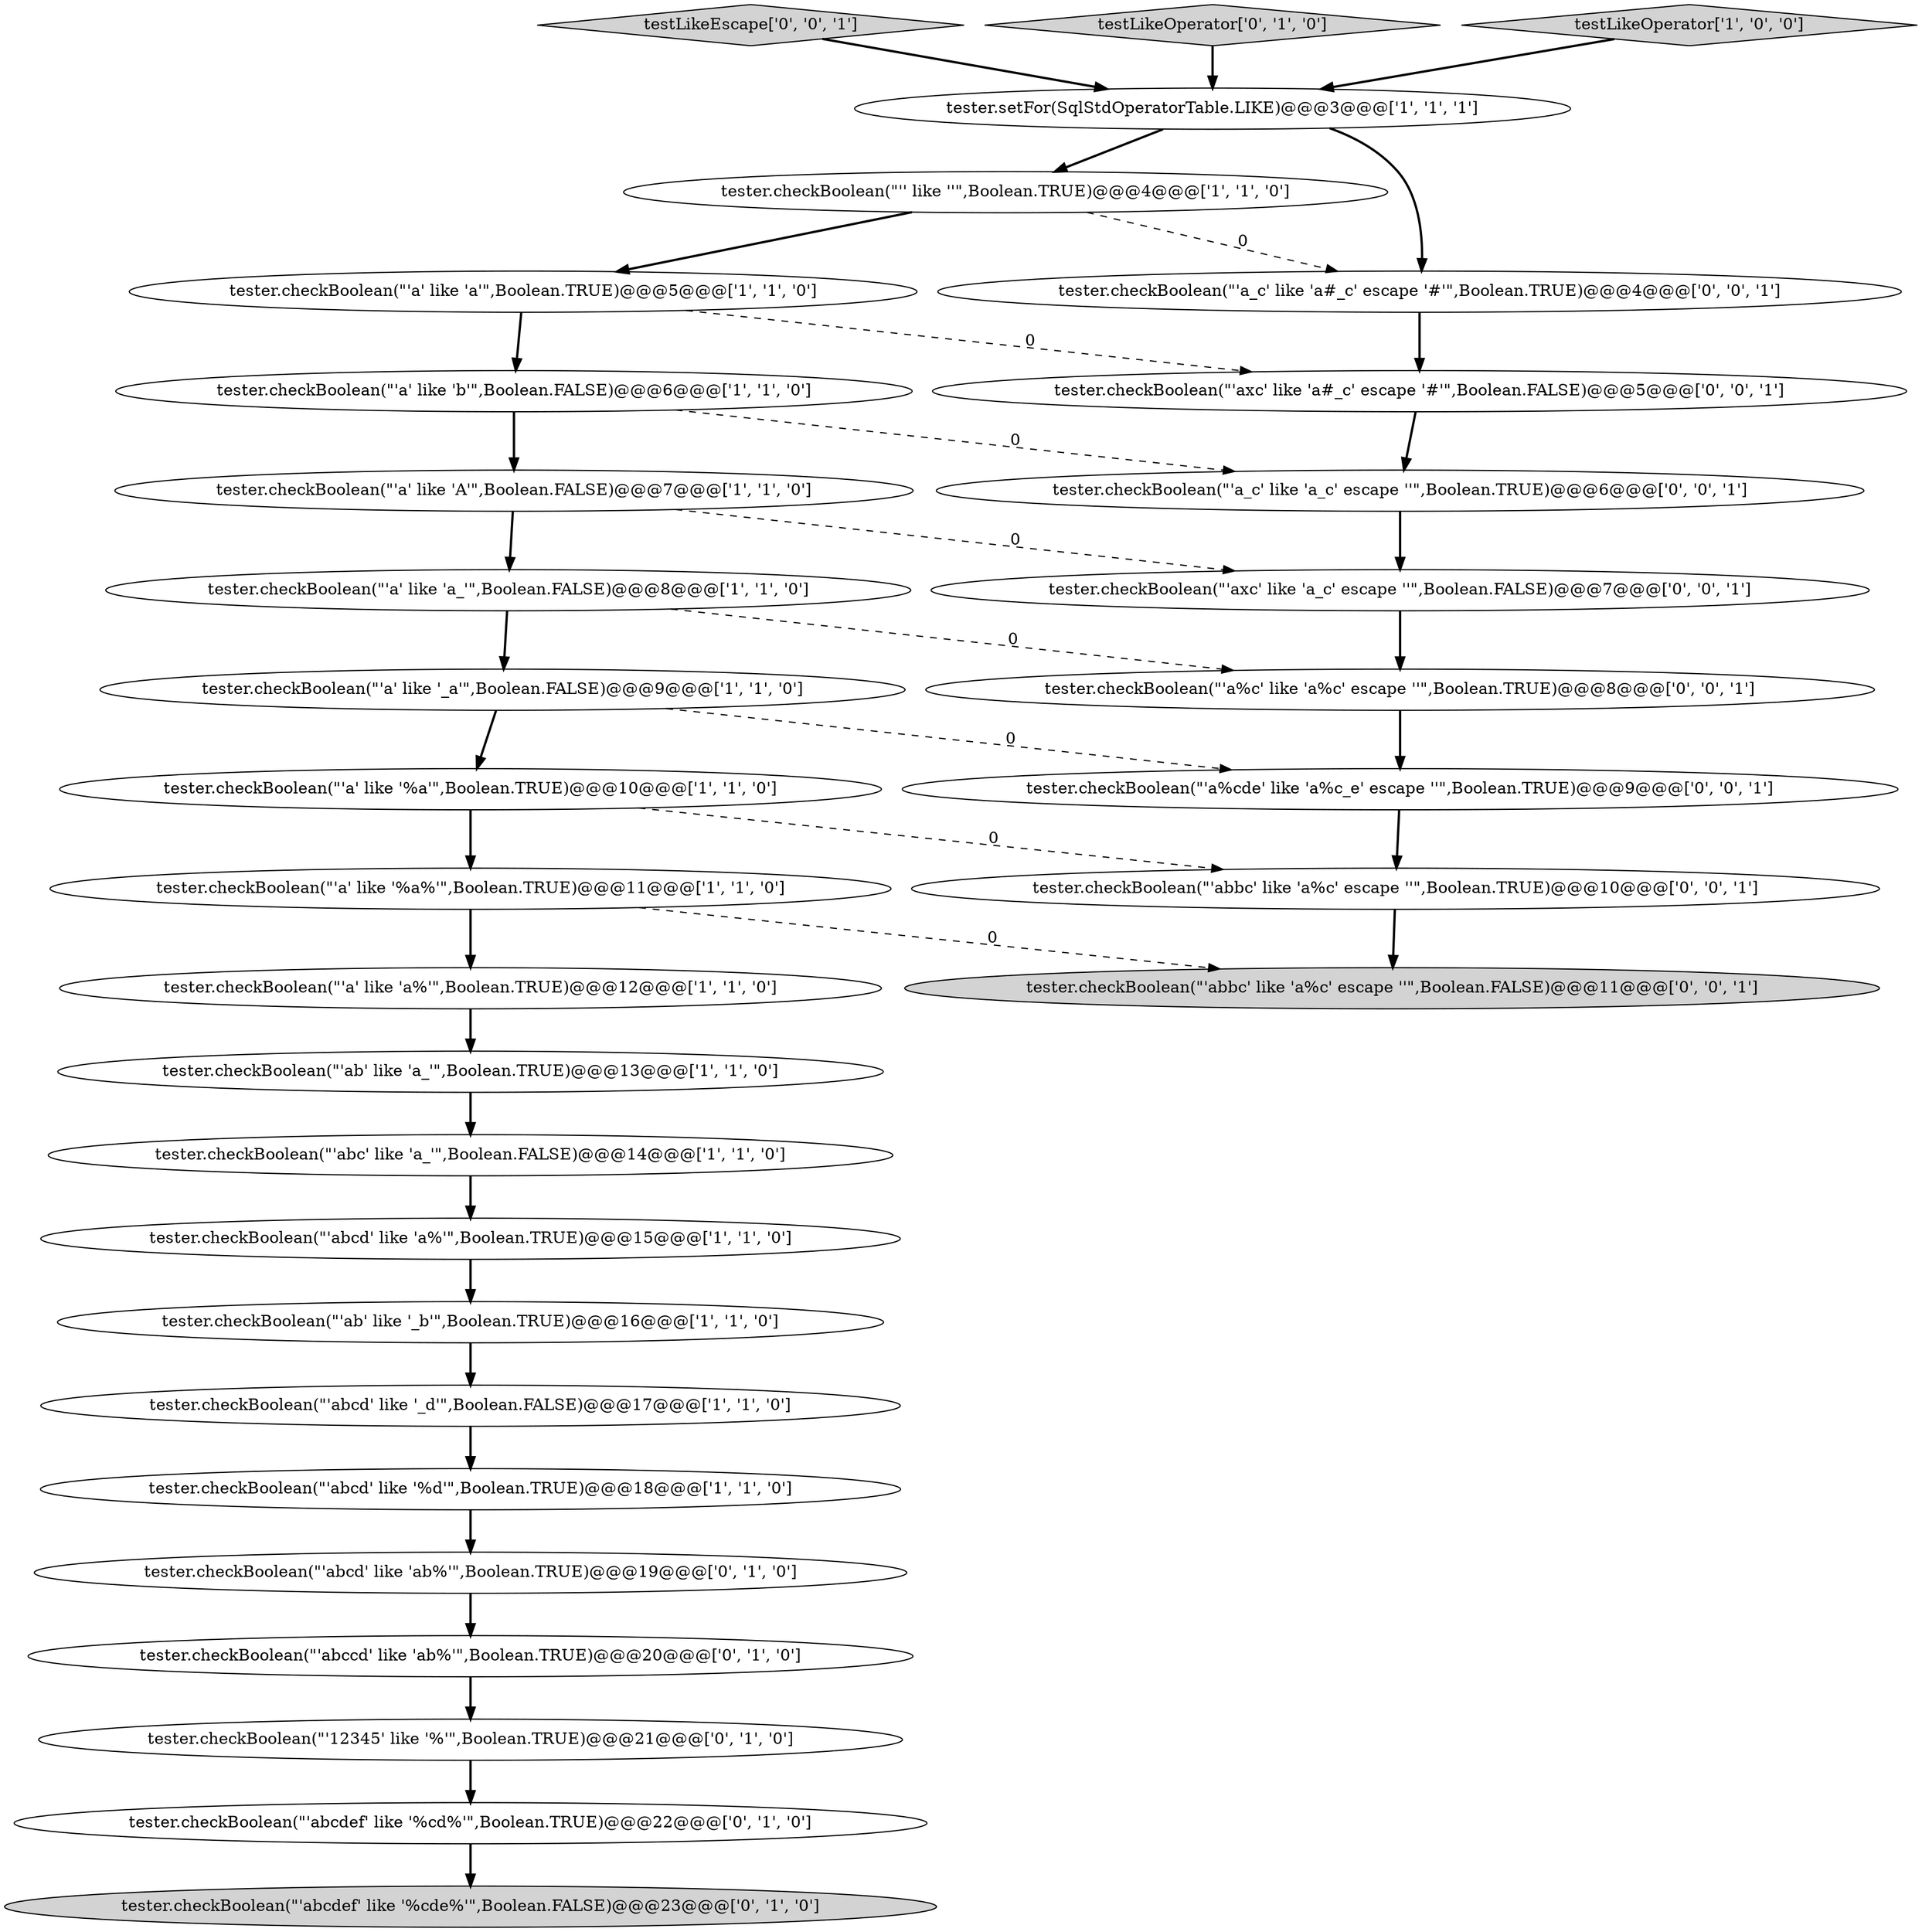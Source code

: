 digraph {
2 [style = filled, label = "tester.checkBoolean(\"'a' like 'a%'\",Boolean.TRUE)@@@12@@@['1', '1', '0']", fillcolor = white, shape = ellipse image = "AAA0AAABBB1BBB"];
21 [style = filled, label = "tester.checkBoolean(\"'abccd' like 'ab%'\",Boolean.TRUE)@@@20@@@['0', '1', '0']", fillcolor = white, shape = ellipse image = "AAA1AAABBB2BBB"];
27 [style = filled, label = "testLikeEscape['0', '0', '1']", fillcolor = lightgray, shape = diamond image = "AAA0AAABBB3BBB"];
9 [style = filled, label = "tester.checkBoolean(\"'a' like 'a_'\",Boolean.FALSE)@@@8@@@['1', '1', '0']", fillcolor = white, shape = ellipse image = "AAA0AAABBB1BBB"];
19 [style = filled, label = "tester.checkBoolean(\"'12345' like '%'\",Boolean.TRUE)@@@21@@@['0', '1', '0']", fillcolor = white, shape = ellipse image = "AAA1AAABBB2BBB"];
22 [style = filled, label = "testLikeOperator['0', '1', '0']", fillcolor = lightgray, shape = diamond image = "AAA0AAABBB2BBB"];
4 [style = filled, label = "tester.checkBoolean(\"'a' like '%a'\",Boolean.TRUE)@@@10@@@['1', '1', '0']", fillcolor = white, shape = ellipse image = "AAA0AAABBB1BBB"];
6 [style = filled, label = "tester.checkBoolean(\"'abc' like 'a_'\",Boolean.FALSE)@@@14@@@['1', '1', '0']", fillcolor = white, shape = ellipse image = "AAA0AAABBB1BBB"];
3 [style = filled, label = "tester.checkBoolean(\"'ab' like 'a_'\",Boolean.TRUE)@@@13@@@['1', '1', '0']", fillcolor = white, shape = ellipse image = "AAA0AAABBB1BBB"];
17 [style = filled, label = "tester.checkBoolean(\"'abcd' like 'ab%'\",Boolean.TRUE)@@@19@@@['0', '1', '0']", fillcolor = white, shape = ellipse image = "AAA1AAABBB2BBB"];
25 [style = filled, label = "tester.checkBoolean(\"'axc' like 'a\_c' escape '\'\",Boolean.FALSE)@@@7@@@['0', '0', '1']", fillcolor = white, shape = ellipse image = "AAA0AAABBB3BBB"];
7 [style = filled, label = "tester.checkBoolean(\"'a' like '%a%'\",Boolean.TRUE)@@@11@@@['1', '1', '0']", fillcolor = white, shape = ellipse image = "AAA0AAABBB1BBB"];
14 [style = filled, label = "tester.checkBoolean(\"'a' like 'b'\",Boolean.FALSE)@@@6@@@['1', '1', '0']", fillcolor = white, shape = ellipse image = "AAA0AAABBB1BBB"];
15 [style = filled, label = "tester.checkBoolean(\"'ab' like '_b'\",Boolean.TRUE)@@@16@@@['1', '1', '0']", fillcolor = white, shape = ellipse image = "AAA0AAABBB1BBB"];
16 [style = filled, label = "tester.checkBoolean(\"'a' like '_a'\",Boolean.FALSE)@@@9@@@['1', '1', '0']", fillcolor = white, shape = ellipse image = "AAA0AAABBB1BBB"];
8 [style = filled, label = "tester.checkBoolean(\"'abcd' like '%d'\",Boolean.TRUE)@@@18@@@['1', '1', '0']", fillcolor = white, shape = ellipse image = "AAA0AAABBB1BBB"];
12 [style = filled, label = "tester.checkBoolean(\"'a' like 'A'\",Boolean.FALSE)@@@7@@@['1', '1', '0']", fillcolor = white, shape = ellipse image = "AAA0AAABBB1BBB"];
5 [style = filled, label = "tester.checkBoolean(\"'abcd' like '_d'\",Boolean.FALSE)@@@17@@@['1', '1', '0']", fillcolor = white, shape = ellipse image = "AAA0AAABBB1BBB"];
29 [style = filled, label = "tester.checkBoolean(\"'abbc' like 'a%c' escape '\'\",Boolean.TRUE)@@@10@@@['0', '0', '1']", fillcolor = white, shape = ellipse image = "AAA0AAABBB3BBB"];
0 [style = filled, label = "tester.setFor(SqlStdOperatorTable.LIKE)@@@3@@@['1', '1', '1']", fillcolor = white, shape = ellipse image = "AAA0AAABBB1BBB"];
13 [style = filled, label = "testLikeOperator['1', '0', '0']", fillcolor = lightgray, shape = diamond image = "AAA0AAABBB1BBB"];
24 [style = filled, label = "tester.checkBoolean(\"'a_c' like 'a\_c' escape '\'\",Boolean.TRUE)@@@6@@@['0', '0', '1']", fillcolor = white, shape = ellipse image = "AAA0AAABBB3BBB"];
30 [style = filled, label = "tester.checkBoolean(\"'a%cde' like 'a\%c_e' escape '\'\",Boolean.TRUE)@@@9@@@['0', '0', '1']", fillcolor = white, shape = ellipse image = "AAA0AAABBB3BBB"];
11 [style = filled, label = "tester.checkBoolean(\"'' like ''\",Boolean.TRUE)@@@4@@@['1', '1', '0']", fillcolor = white, shape = ellipse image = "AAA0AAABBB1BBB"];
28 [style = filled, label = "tester.checkBoolean(\"'a_c' like 'a#_c' escape '#'\",Boolean.TRUE)@@@4@@@['0', '0', '1']", fillcolor = white, shape = ellipse image = "AAA0AAABBB3BBB"];
1 [style = filled, label = "tester.checkBoolean(\"'a' like 'a'\",Boolean.TRUE)@@@5@@@['1', '1', '0']", fillcolor = white, shape = ellipse image = "AAA0AAABBB1BBB"];
26 [style = filled, label = "tester.checkBoolean(\"'a%c' like 'a\%c' escape '\'\",Boolean.TRUE)@@@8@@@['0', '0', '1']", fillcolor = white, shape = ellipse image = "AAA0AAABBB3BBB"];
20 [style = filled, label = "tester.checkBoolean(\"'abcdef' like '%cde%'\",Boolean.FALSE)@@@23@@@['0', '1', '0']", fillcolor = lightgray, shape = ellipse image = "AAA1AAABBB2BBB"];
10 [style = filled, label = "tester.checkBoolean(\"'abcd' like 'a%'\",Boolean.TRUE)@@@15@@@['1', '1', '0']", fillcolor = white, shape = ellipse image = "AAA0AAABBB1BBB"];
18 [style = filled, label = "tester.checkBoolean(\"'abcdef' like '%cd%'\",Boolean.TRUE)@@@22@@@['0', '1', '0']", fillcolor = white, shape = ellipse image = "AAA1AAABBB2BBB"];
31 [style = filled, label = "tester.checkBoolean(\"'abbc' like 'a\%c' escape '\'\",Boolean.FALSE)@@@11@@@['0', '0', '1']", fillcolor = lightgray, shape = ellipse image = "AAA0AAABBB3BBB"];
23 [style = filled, label = "tester.checkBoolean(\"'axc' like 'a#_c' escape '#'\",Boolean.FALSE)@@@5@@@['0', '0', '1']", fillcolor = white, shape = ellipse image = "AAA0AAABBB3BBB"];
1->23 [style = dashed, label="0"];
12->25 [style = dashed, label="0"];
4->29 [style = dashed, label="0"];
4->7 [style = bold, label=""];
5->8 [style = bold, label=""];
18->20 [style = bold, label=""];
16->4 [style = bold, label=""];
17->21 [style = bold, label=""];
23->24 [style = bold, label=""];
13->0 [style = bold, label=""];
22->0 [style = bold, label=""];
7->31 [style = dashed, label="0"];
9->16 [style = bold, label=""];
25->26 [style = bold, label=""];
27->0 [style = bold, label=""];
28->23 [style = bold, label=""];
14->12 [style = bold, label=""];
11->1 [style = bold, label=""];
9->26 [style = dashed, label="0"];
8->17 [style = bold, label=""];
1->14 [style = bold, label=""];
0->11 [style = bold, label=""];
3->6 [style = bold, label=""];
2->3 [style = bold, label=""];
6->10 [style = bold, label=""];
12->9 [style = bold, label=""];
21->19 [style = bold, label=""];
14->24 [style = dashed, label="0"];
16->30 [style = dashed, label="0"];
29->31 [style = bold, label=""];
15->5 [style = bold, label=""];
10->15 [style = bold, label=""];
24->25 [style = bold, label=""];
0->28 [style = bold, label=""];
26->30 [style = bold, label=""];
19->18 [style = bold, label=""];
11->28 [style = dashed, label="0"];
30->29 [style = bold, label=""];
7->2 [style = bold, label=""];
}

